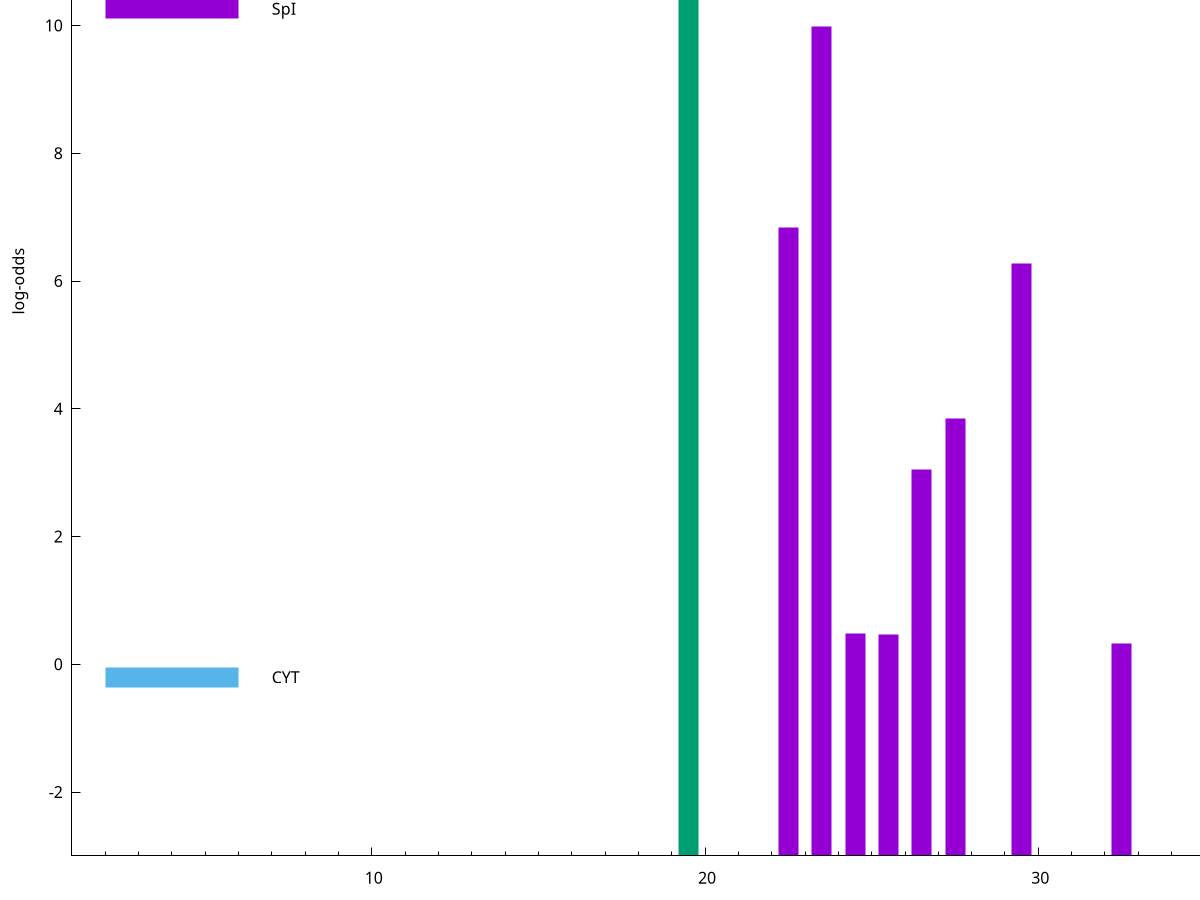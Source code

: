 set title "LipoP predictions for SRR4017849.gff"
set size 2., 1.4
set xrange [1:70] 
set mxtics 10
set yrange [-3:15]
set y2range [0:18]
set ylabel "log-odds"
set term postscript eps color solid "Helvetica" 30
set output "SRR4017849.gff49.eps"
set arrow from 2,14.0272 to 6,14.0272 nohead lt 2 lw 20
set label "SpII" at 7,14.0272
set arrow from 2,10.2656 to 6,10.2656 nohead lt 1 lw 20
set label "SpI" at 7,10.2656
set arrow from 2,-0.200913 to 6,-0.200913 nohead lt 3 lw 20
set label "CYT" at 7,-0.200913
set arrow from 2,14.0272 to 6,14.0272 nohead lt 2 lw 20
set label "SpII" at 7,14.0272
# NOTE: The scores below are the log-odds scores with the threshold
# NOTE: subtracted (a hack to make gnuplot make the histogram all
# NOTE: look nice).
plot "-" axes x1y2 title "" with impulses lt 2 lw 20, "-" axes x1y2 title "" with impulses lt 1 lw 20
19.500000 17.027200
e
23.500000 12.983880
22.500000 9.832480
29.500000 9.271910
27.500000 6.850690
26.500000 6.049240
24.500000 3.476571
25.500000 3.464033
32.500000 3.324594
e
exit
